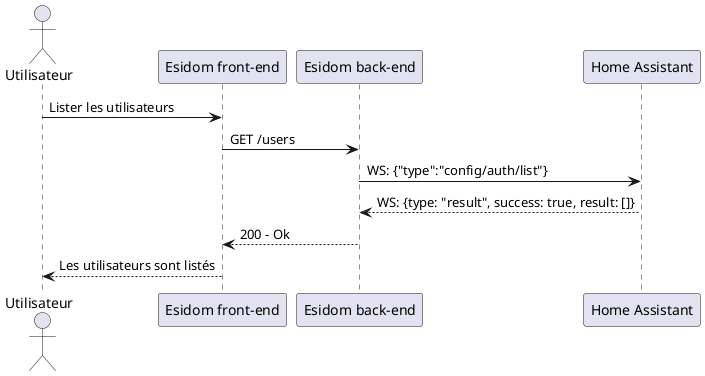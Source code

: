 @startuml lister utilisateurs

actor "Utilisateur" as u
participant "Esidom front-end" as fe
participant "Esidom back-end" as m
participant "Home Assistant" as ha

u -> fe: Lister les utilisateurs
fe -> m: GET /users
m -> ha: WS: {"type":"config/auth/list"}
ha --> m: WS: {type: "result", success: true, result: []}
m --> fe: 200 - Ok
fe --> u: Les utilisateurs sont listés

@enduml